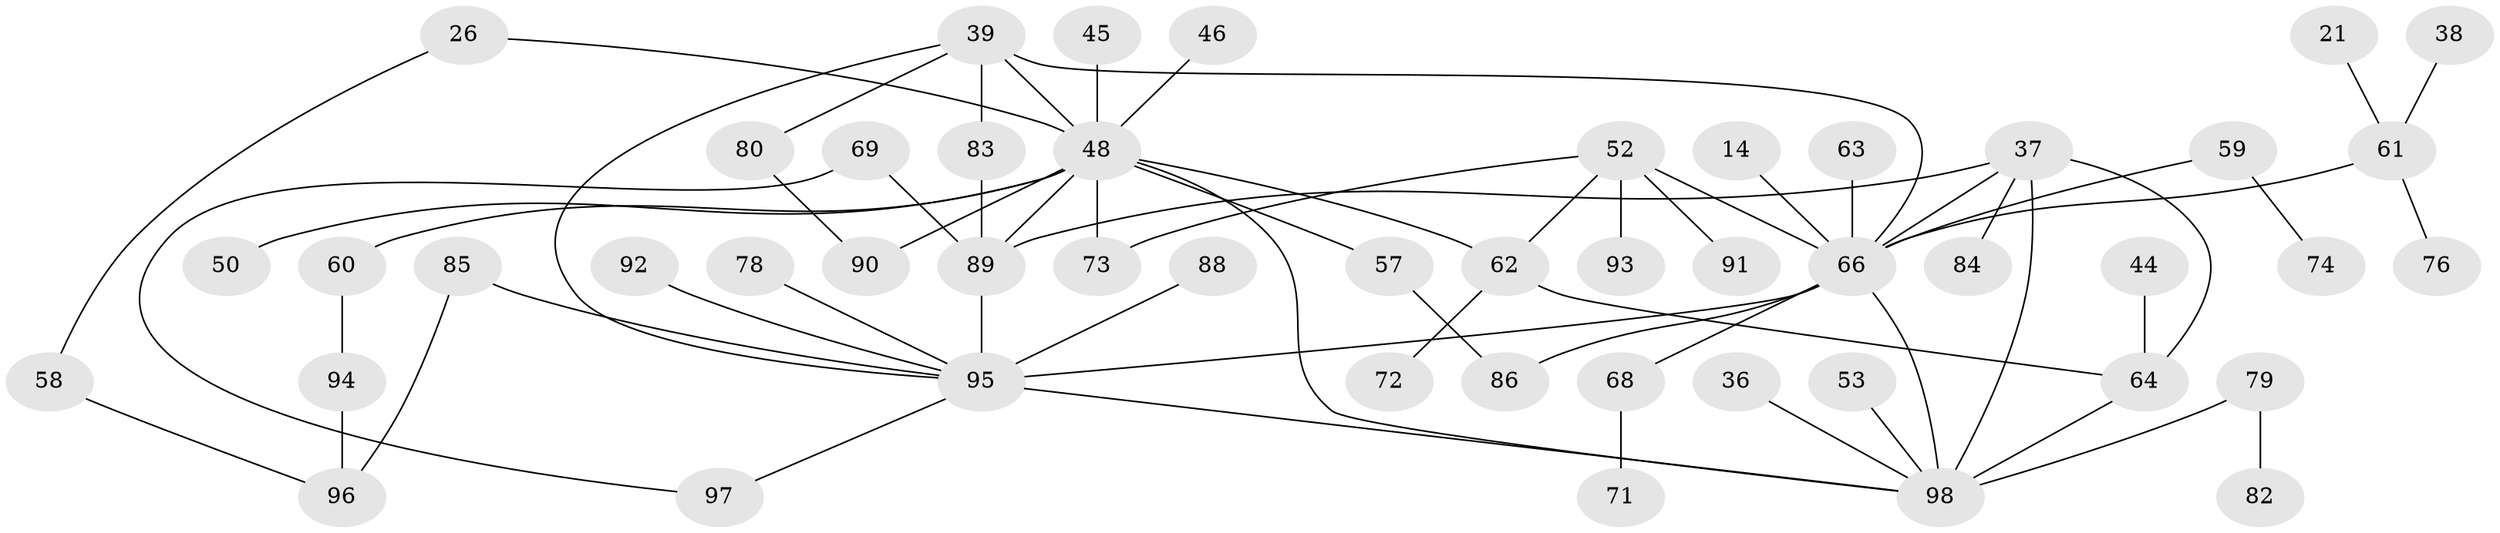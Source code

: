 // original degree distribution, {8: 0.02040816326530612, 3: 0.23469387755102042, 4: 0.08163265306122448, 5: 0.07142857142857142, 6: 0.02040816326530612, 2: 0.30612244897959184, 1: 0.25510204081632654, 7: 0.01020408163265306}
// Generated by graph-tools (version 1.1) at 2025/44/03/04/25 21:44:44]
// undirected, 49 vertices, 64 edges
graph export_dot {
graph [start="1"]
  node [color=gray90,style=filled];
  14;
  21;
  26;
  36;
  37 [super="+33"];
  38;
  39 [super="+11"];
  44;
  45;
  46;
  48 [super="+42+23"];
  50;
  52 [super="+30+49"];
  53;
  57 [super="+35"];
  58;
  59;
  60 [super="+56"];
  61 [super="+10"];
  62;
  63;
  64 [super="+7+25"];
  66 [super="+12+16+6+41"];
  68;
  69;
  71;
  72;
  73;
  74;
  76;
  78;
  79;
  80 [super="+20+34"];
  82;
  83;
  84;
  85;
  86 [super="+18"];
  88;
  89 [super="+77+81"];
  90;
  91;
  92;
  93;
  94;
  95 [super="+32+87+75"];
  96;
  97;
  98 [super="+55+70"];
  14 -- 66 [weight=2];
  21 -- 61;
  26 -- 58;
  26 -- 48;
  36 -- 98;
  37 -- 84;
  37 -- 89 [weight=2];
  37 -- 66 [weight=2];
  37 -- 64 [weight=2];
  37 -- 98;
  38 -- 61;
  39 -- 83;
  39 -- 80;
  39 -- 48;
  39 -- 66;
  39 -- 95;
  44 -- 64;
  45 -- 48;
  46 -- 48;
  48 -- 89 [weight=3];
  48 -- 90;
  48 -- 73;
  48 -- 98 [weight=3];
  48 -- 50;
  48 -- 57;
  48 -- 62;
  48 -- 60;
  52 -- 91;
  52 -- 66 [weight=2];
  52 -- 93;
  52 -- 62;
  52 -- 73;
  53 -- 98;
  57 -- 86;
  58 -- 96;
  59 -- 74;
  59 -- 66;
  60 -- 94;
  61 -- 76;
  61 -- 66;
  62 -- 72;
  62 -- 64;
  63 -- 66;
  64 -- 98;
  66 -- 95 [weight=2];
  66 -- 68;
  66 -- 86 [weight=2];
  66 -- 98 [weight=4];
  68 -- 71;
  69 -- 97;
  69 -- 89;
  78 -- 95;
  79 -- 82;
  79 -- 98;
  80 -- 90;
  83 -- 89;
  85 -- 96;
  85 -- 95;
  88 -- 95;
  89 -- 95 [weight=2];
  92 -- 95;
  94 -- 96;
  95 -- 97;
  95 -- 98;
}
